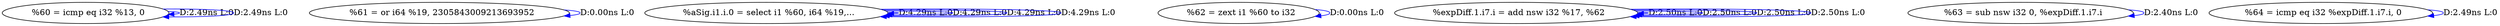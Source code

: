 digraph {
Node0x3491730[label="  %60 = icmp eq i32 %13, 0"];
Node0x3491730 -> Node0x3491730[label="D:2.49ns L:0",color=blue];
Node0x3491730 -> Node0x3491730[label="D:2.49ns L:0",color=blue];
Node0x3491810[label="  %61 = or i64 %19, 2305843009213693952"];
Node0x3491810 -> Node0x3491810[label="D:0.00ns L:0",color=blue];
Node0x34918f0[label="  %aSig.i1.i.0 = select i1 %60, i64 %19,..."];
Node0x34918f0 -> Node0x34918f0[label="D:4.29ns L:0",color=blue];
Node0x34918f0 -> Node0x34918f0[label="D:4.29ns L:0",color=blue];
Node0x34918f0 -> Node0x34918f0[label="D:4.29ns L:0",color=blue];
Node0x34918f0 -> Node0x34918f0[label="D:4.29ns L:0",color=blue];
Node0x34919d0[label="  %62 = zext i1 %60 to i32"];
Node0x34919d0 -> Node0x34919d0[label="D:0.00ns L:0",color=blue];
Node0x3491ab0[label="  %expDiff.1.i7.i = add nsw i32 %17, %62"];
Node0x3491ab0 -> Node0x3491ab0[label="D:2.50ns L:0",color=blue];
Node0x3491ab0 -> Node0x3491ab0[label="D:2.50ns L:0",color=blue];
Node0x3491ab0 -> Node0x3491ab0[label="D:2.50ns L:0",color=blue];
Node0x3491ab0 -> Node0x3491ab0[label="D:2.50ns L:0",color=blue];
Node0x3491b90[label="  %63 = sub nsw i32 0, %expDiff.1.i7.i"];
Node0x3491b90 -> Node0x3491b90[label="D:2.40ns L:0",color=blue];
Node0x3491c70[label="  %64 = icmp eq i32 %expDiff.1.i7.i, 0"];
Node0x3491c70 -> Node0x3491c70[label="D:2.49ns L:0",color=blue];
}
